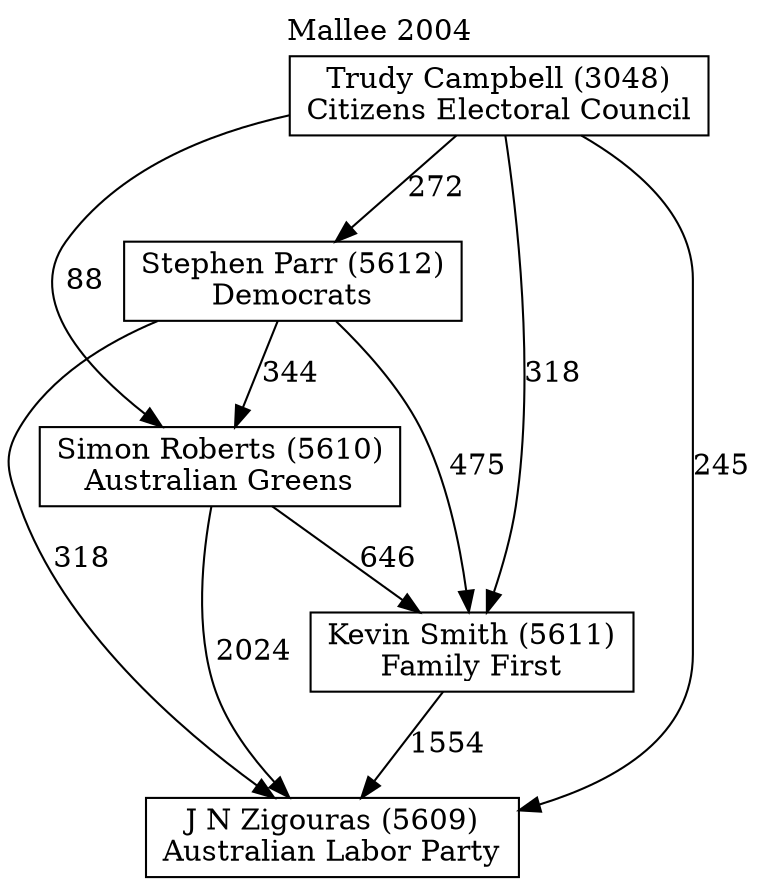 // House preference flow
digraph "J N Zigouras (5609)_Mallee_2004" {
	graph [label="Mallee 2004" labelloc=t mclimit=10]
	node [shape=box]
	"J N Zigouras (5609)" [label="J N Zigouras (5609)
Australian Labor Party"]
	"Kevin Smith (5611)" [label="Kevin Smith (5611)
Family First"]
	"Simon Roberts (5610)" [label="Simon Roberts (5610)
Australian Greens"]
	"Stephen Parr (5612)" [label="Stephen Parr (5612)
Democrats"]
	"Trudy Campbell (3048)" [label="Trudy Campbell (3048)
Citizens Electoral Council"]
	"Kevin Smith (5611)" -> "J N Zigouras (5609)" [label=1554]
	"Simon Roberts (5610)" -> "Kevin Smith (5611)" [label=646]
	"Stephen Parr (5612)" -> "Simon Roberts (5610)" [label=344]
	"Trudy Campbell (3048)" -> "Stephen Parr (5612)" [label=272]
	"Simon Roberts (5610)" -> "J N Zigouras (5609)" [label=2024]
	"Stephen Parr (5612)" -> "J N Zigouras (5609)" [label=318]
	"Trudy Campbell (3048)" -> "J N Zigouras (5609)" [label=245]
	"Trudy Campbell (3048)" -> "Simon Roberts (5610)" [label=88]
	"Stephen Parr (5612)" -> "Kevin Smith (5611)" [label=475]
	"Trudy Campbell (3048)" -> "Kevin Smith (5611)" [label=318]
}
